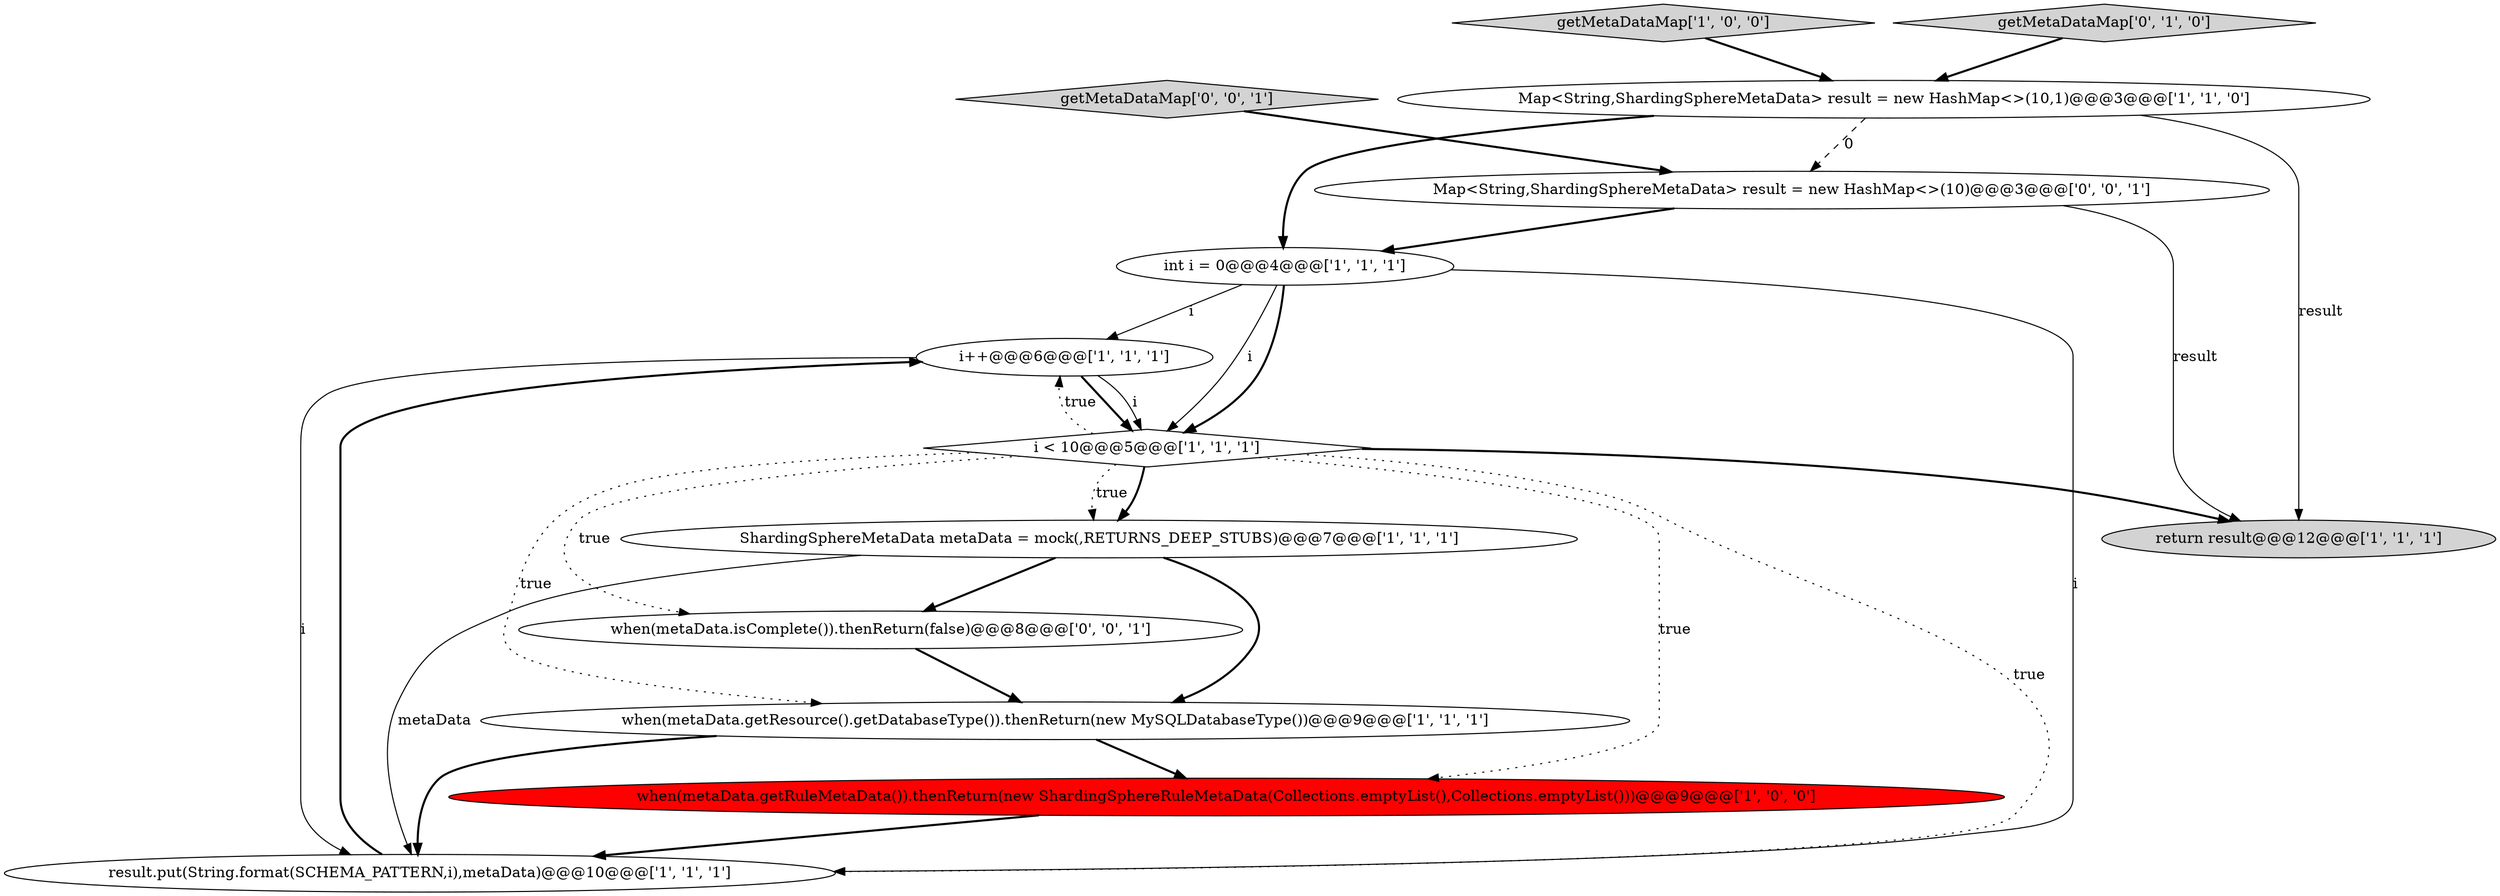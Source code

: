 digraph {
2 [style = filled, label = "getMetaDataMap['1', '0', '0']", fillcolor = lightgray, shape = diamond image = "AAA0AAABBB1BBB"];
11 [style = filled, label = "when(metaData.isComplete()).thenReturn(false)@@@8@@@['0', '0', '1']", fillcolor = white, shape = ellipse image = "AAA0AAABBB3BBB"];
5 [style = filled, label = "ShardingSphereMetaData metaData = mock(,RETURNS_DEEP_STUBS)@@@7@@@['1', '1', '1']", fillcolor = white, shape = ellipse image = "AAA0AAABBB1BBB"];
3 [style = filled, label = "i++@@@6@@@['1', '1', '1']", fillcolor = white, shape = ellipse image = "AAA0AAABBB1BBB"];
0 [style = filled, label = "int i = 0@@@4@@@['1', '1', '1']", fillcolor = white, shape = ellipse image = "AAA0AAABBB1BBB"];
9 [style = filled, label = "result.put(String.format(SCHEMA_PATTERN,i),metaData)@@@10@@@['1', '1', '1']", fillcolor = white, shape = ellipse image = "AAA0AAABBB1BBB"];
10 [style = filled, label = "getMetaDataMap['0', '1', '0']", fillcolor = lightgray, shape = diamond image = "AAA0AAABBB2BBB"];
7 [style = filled, label = "when(metaData.getResource().getDatabaseType()).thenReturn(new MySQLDatabaseType())@@@9@@@['1', '1', '1']", fillcolor = white, shape = ellipse image = "AAA0AAABBB1BBB"];
1 [style = filled, label = "i < 10@@@5@@@['1', '1', '1']", fillcolor = white, shape = diamond image = "AAA0AAABBB1BBB"];
8 [style = filled, label = "Map<String,ShardingSphereMetaData> result = new HashMap<>(10,1)@@@3@@@['1', '1', '0']", fillcolor = white, shape = ellipse image = "AAA0AAABBB1BBB"];
12 [style = filled, label = "Map<String,ShardingSphereMetaData> result = new HashMap<>(10)@@@3@@@['0', '0', '1']", fillcolor = white, shape = ellipse image = "AAA0AAABBB3BBB"];
6 [style = filled, label = "when(metaData.getRuleMetaData()).thenReturn(new ShardingSphereRuleMetaData(Collections.emptyList(),Collections.emptyList()))@@@9@@@['1', '0', '0']", fillcolor = red, shape = ellipse image = "AAA1AAABBB1BBB"];
4 [style = filled, label = "return result@@@12@@@['1', '1', '1']", fillcolor = lightgray, shape = ellipse image = "AAA0AAABBB1BBB"];
13 [style = filled, label = "getMetaDataMap['0', '0', '1']", fillcolor = lightgray, shape = diamond image = "AAA0AAABBB3BBB"];
1->5 [style = bold, label=""];
0->9 [style = solid, label="i"];
1->4 [style = bold, label=""];
3->1 [style = bold, label=""];
0->1 [style = solid, label="i"];
5->9 [style = solid, label="metaData"];
1->11 [style = dotted, label="true"];
8->4 [style = solid, label="result"];
8->12 [style = dashed, label="0"];
3->1 [style = solid, label="i"];
12->0 [style = bold, label=""];
1->3 [style = dotted, label="true"];
1->7 [style = dotted, label="true"];
8->0 [style = bold, label=""];
7->9 [style = bold, label=""];
3->9 [style = solid, label="i"];
13->12 [style = bold, label=""];
10->8 [style = bold, label=""];
0->1 [style = bold, label=""];
1->9 [style = dotted, label="true"];
7->6 [style = bold, label=""];
0->3 [style = solid, label="i"];
9->3 [style = bold, label=""];
5->7 [style = bold, label=""];
1->6 [style = dotted, label="true"];
5->11 [style = bold, label=""];
6->9 [style = bold, label=""];
12->4 [style = solid, label="result"];
1->5 [style = dotted, label="true"];
11->7 [style = bold, label=""];
2->8 [style = bold, label=""];
}
